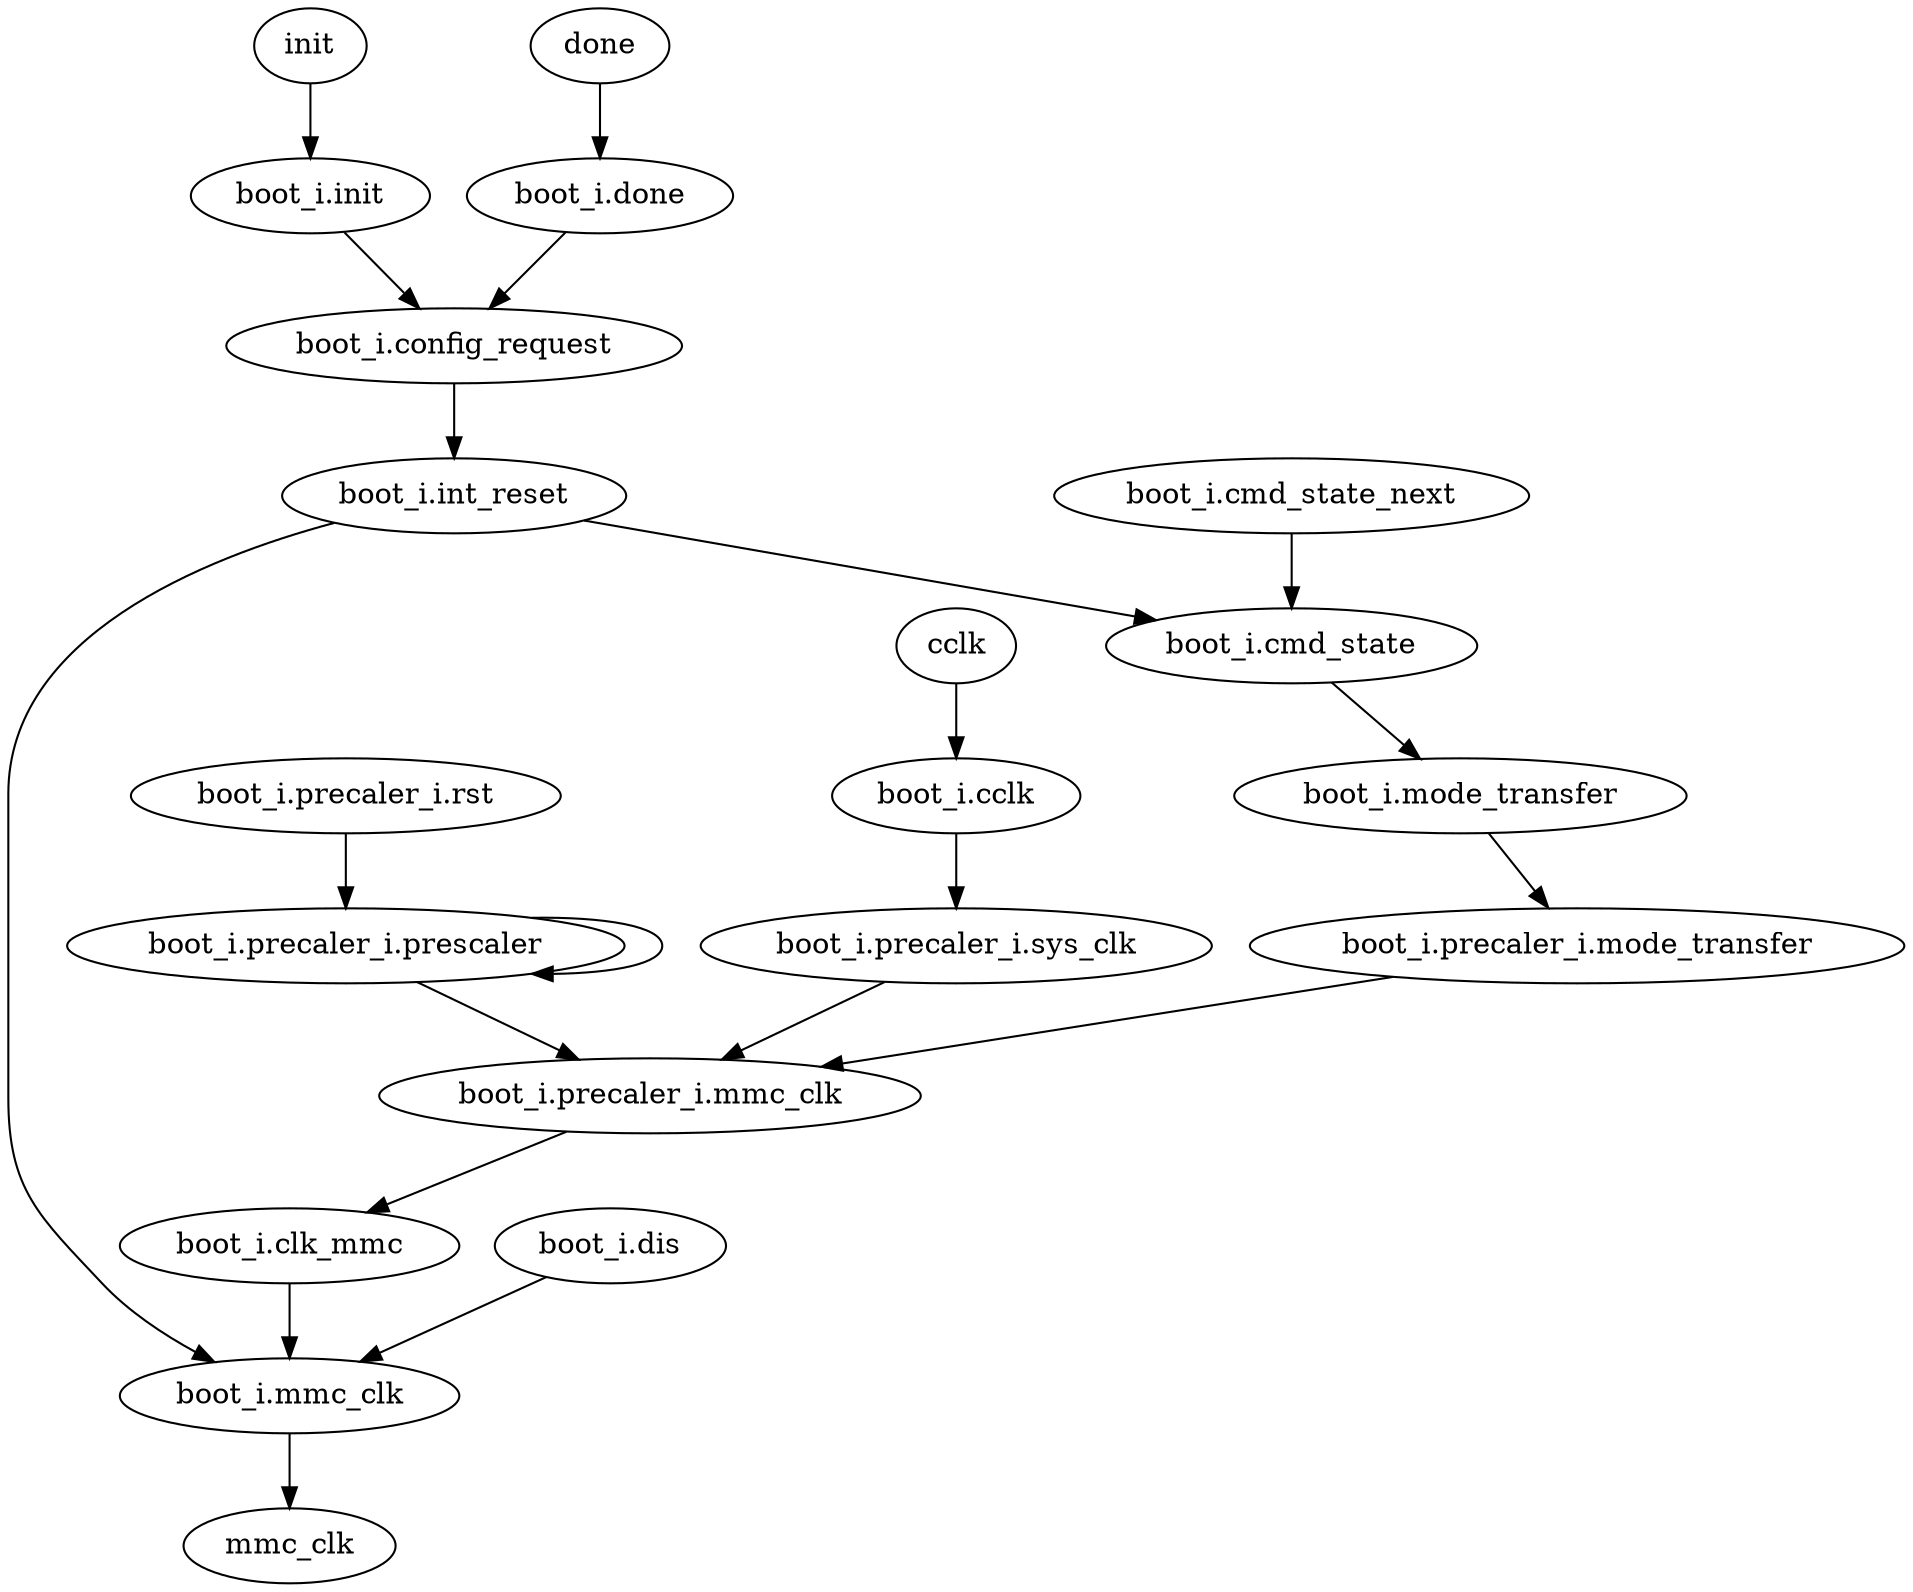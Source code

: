digraph "" {
	"boot_i.cclk"	 [complexity=8,
		importance=0.190187670149,
		rank=0.0237734587686];
	"boot_i.precaler_i.sys_clk"	 [complexity=8,
		importance=0.169935672872,
		rank=0.021241959109];
	"boot_i.cclk" -> "boot_i.precaler_i.sys_clk";
	"boot_i.cmd_state"	 [complexity=10,
		importance=0.251230695994,
		rank=0.0251230695994];
	"boot_i.mode_transfer"	 [complexity=8,
		importance=0.18345075185,
		rank=0.0229313439812];
	"boot_i.cmd_state" -> "boot_i.mode_transfer";
	"boot_i.precaler_i.mmc_clk"	 [complexity=4,
		importance=0.146308355154,
		rank=0.0365770887884];
	"boot_i.precaler_i.sys_clk" -> "boot_i.precaler_i.mmc_clk";
	"boot_i.int_reset"	 [complexity=11,
		importance=0.526932532695,
		rank=0.0479029575178];
	"boot_i.int_reset" -> "boot_i.cmd_state";
	"boot_i.mmc_clk"	 [complexity=0,
		importance=0.0681626285024,
		rank=0.0];
	"boot_i.int_reset" -> "boot_i.mmc_clk";
	"boot_i.config_request"	 [complexity=13,
		importance=0.548872189242,
		rank=0.042220937634];
	"boot_i.config_request" -> "boot_i.int_reset";
	mmc_clk	 [complexity=0,
		importance=0.0317216436353,
		rank=0.0];
	"boot_i.mmc_clk" -> mmc_clk;
	"boot_i.init"	 [complexity=16,
		importance=0.569124186519,
		rank=0.0355702616574];
	"boot_i.init" -> "boot_i.config_request";
	init	 [complexity=16,
		importance=0.582625537207,
		rank=0.0364140960754];
	init -> "boot_i.init";
	"boot_i.done"	 [complexity=16,
		importance=0.569124186519,
		rank=0.0355702616574];
	"boot_i.done" -> "boot_i.config_request";
	"boot_i.precaler_i.prescaler"	 [complexity=10,
		importance=0.203032705882,
		rank=0.0203032705882];
	"boot_i.precaler_i.prescaler" -> "boot_i.precaler_i.prescaler";
	"boot_i.precaler_i.prescaler" -> "boot_i.precaler_i.mmc_clk";
	"boot_i.cmd_state_next"	 [complexity=12,
		importance=0.351637433461,
		rank=0.0293031194551];
	"boot_i.cmd_state_next" -> "boot_i.cmd_state";
	"boot_i.precaler_i.rst"	 [complexity=11,
		importance=0.421606017228,
		rank=0.038327819748];
	"boot_i.precaler_i.rst" -> "boot_i.precaler_i.prescaler";
	"boot_i.precaler_i.mode_transfer"	 [complexity=8,
		importance=0.16768981125,
		rank=0.0209612264063];
	"boot_i.mode_transfer" -> "boot_i.precaler_i.mode_transfer";
	done	 [complexity=16,
		importance=0.582625537207,
		rank=0.0364140960754];
	done -> "boot_i.done";
	"boot_i.precaler_i.mode_transfer" -> "boot_i.precaler_i.mmc_clk";
	"boot_i.clk_mmc"	 [complexity=4,
		importance=0.103211831665,
		rank=0.0258029579163];
	"boot_i.precaler_i.mmc_clk" -> "boot_i.clk_mmc";
	"boot_i.clk_mmc" -> "boot_i.mmc_clk";
	cclk	 [complexity=8,
		importance=0.203689020837,
		rank=0.0254611276046];
	cclk -> "boot_i.cclk";
	"boot_i.dis"	 [complexity=4,
		importance=0.0816639791908,
		rank=0.0204159947977];
	"boot_i.dis" -> "boot_i.mmc_clk";
}
